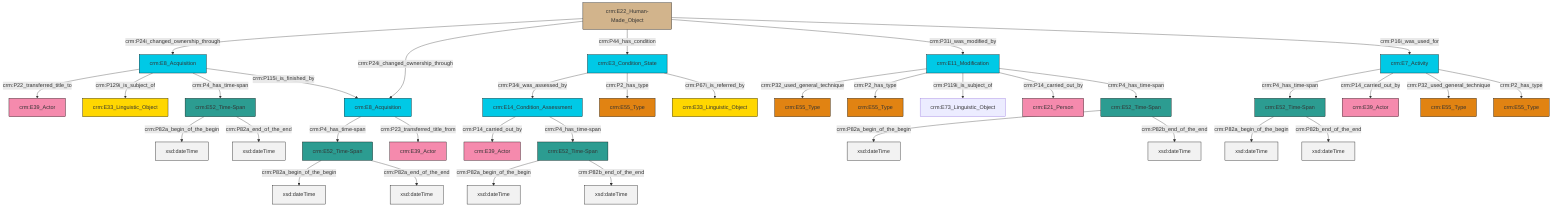 graph TD
classDef Literal fill:#f2f2f2,stroke:#000000;
classDef CRM_Entity fill:#FFFFFF,stroke:#000000;
classDef Temporal_Entity fill:#00C9E6, stroke:#000000;
classDef Type fill:#E18312, stroke:#000000;
classDef Time-Span fill:#2C9C91, stroke:#000000;
classDef Appellation fill:#FFEB7F, stroke:#000000;
classDef Place fill:#008836, stroke:#000000;
classDef Persistent_Item fill:#B266B2, stroke:#000000;
classDef Conceptual_Object fill:#FFD700, stroke:#000000;
classDef Physical_Thing fill:#D2B48C, stroke:#000000;
classDef Actor fill:#f58aad, stroke:#000000;
classDef PC_Classes fill:#4ce600, stroke:#000000;
classDef Multi fill:#cccccc,stroke:#000000;

0["crm:E52_Time-Span"]:::Time-Span -->|crm:P82a_begin_of_the_begin| 1[xsd:dateTime]:::Literal
8["crm:E8_Acquisition"]:::Temporal_Entity -->|crm:P22_transferred_title_to| 4["crm:E39_Actor"]:::Actor
6["crm:E3_Condition_State"]:::Temporal_Entity -->|crm:P34i_was_assessed_by| 13["crm:E14_Condition_Assessment"]:::Temporal_Entity
14["crm:E7_Activity"]:::Temporal_Entity -->|crm:P4_has_time-span| 15["crm:E52_Time-Span"]:::Time-Span
16["crm:E22_Human-Made_Object"]:::Physical_Thing -->|crm:P24i_changed_ownership_through| 8["crm:E8_Acquisition"]:::Temporal_Entity
14["crm:E7_Activity"]:::Temporal_Entity -->|crm:P14_carried_out_by| 17["crm:E39_Actor"]:::Actor
16["crm:E22_Human-Made_Object"]:::Physical_Thing -->|crm:P24i_changed_ownership_through| 18["crm:E8_Acquisition"]:::Temporal_Entity
8["crm:E8_Acquisition"]:::Temporal_Entity -->|crm:P129i_is_subject_of| 20["crm:E33_Linguistic_Object"]:::Conceptual_Object
21["crm:E11_Modification"]:::Temporal_Entity -->|crm:P32_used_general_technique| 22["crm:E55_Type"]:::Type
18["crm:E8_Acquisition"]:::Temporal_Entity -->|crm:P4_has_time-span| 23["crm:E52_Time-Span"]:::Time-Span
13["crm:E14_Condition_Assessment"]:::Temporal_Entity -->|crm:P14_carried_out_by| 2["crm:E39_Actor"]:::Actor
24["crm:E52_Time-Span"]:::Time-Span -->|crm:P82a_begin_of_the_begin| 27[xsd:dateTime]:::Literal
0["crm:E52_Time-Span"]:::Time-Span -->|crm:P82b_end_of_the_end| 30[xsd:dateTime]:::Literal
28["crm:E52_Time-Span"]:::Time-Span -->|crm:P82a_begin_of_the_begin| 31[xsd:dateTime]:::Literal
28["crm:E52_Time-Span"]:::Time-Span -->|crm:P82b_end_of_the_end| 38[xsd:dateTime]:::Literal
13["crm:E14_Condition_Assessment"]:::Temporal_Entity -->|crm:P4_has_time-span| 28["crm:E52_Time-Span"]:::Time-Span
24["crm:E52_Time-Span"]:::Time-Span -->|crm:P82a_end_of_the_end| 40[xsd:dateTime]:::Literal
16["crm:E22_Human-Made_Object"]:::Physical_Thing -->|crm:P44_has_condition| 6["crm:E3_Condition_State"]:::Temporal_Entity
8["crm:E8_Acquisition"]:::Temporal_Entity -->|crm:P4_has_time-span| 24["crm:E52_Time-Span"]:::Time-Span
23["crm:E52_Time-Span"]:::Time-Span -->|crm:P82a_begin_of_the_begin| 46[xsd:dateTime]:::Literal
14["crm:E7_Activity"]:::Temporal_Entity -->|crm:P32_used_general_technique| 9["crm:E55_Type"]:::Type
21["crm:E11_Modification"]:::Temporal_Entity -->|crm:P2_has_type| 32["crm:E55_Type"]:::Type
14["crm:E7_Activity"]:::Temporal_Entity -->|crm:P2_has_type| 11["crm:E55_Type"]:::Type
16["crm:E22_Human-Made_Object"]:::Physical_Thing -->|crm:P31i_was_modified_by| 21["crm:E11_Modification"]:::Temporal_Entity
15["crm:E52_Time-Span"]:::Time-Span -->|crm:P82a_begin_of_the_begin| 51[xsd:dateTime]:::Literal
6["crm:E3_Condition_State"]:::Temporal_Entity -->|crm:P2_has_type| 36["crm:E55_Type"]:::Type
15["crm:E52_Time-Span"]:::Time-Span -->|crm:P82b_end_of_the_end| 52[xsd:dateTime]:::Literal
8["crm:E8_Acquisition"]:::Temporal_Entity -->|crm:P115i_is_finished_by| 18["crm:E8_Acquisition"]:::Temporal_Entity
23["crm:E52_Time-Span"]:::Time-Span -->|crm:P82a_end_of_the_end| 59[xsd:dateTime]:::Literal
6["crm:E3_Condition_State"]:::Temporal_Entity -->|crm:P67i_is_referred_by| 34["crm:E33_Linguistic_Object"]:::Conceptual_Object
18["crm:E8_Acquisition"]:::Temporal_Entity -->|crm:P23_transferred_title_from| 55["crm:E39_Actor"]:::Actor
16["crm:E22_Human-Made_Object"]:::Physical_Thing -->|crm:P16i_was_used_for| 14["crm:E7_Activity"]:::Temporal_Entity
21["crm:E11_Modification"]:::Temporal_Entity -->|crm:P119i_is_subject_of| 42["crm:E73_Linguistic_Object"]:::Default
21["crm:E11_Modification"]:::Temporal_Entity -->|crm:P14_carried_out_by| 44["crm:E21_Person"]:::Actor
21["crm:E11_Modification"]:::Temporal_Entity -->|crm:P4_has_time-span| 0["crm:E52_Time-Span"]:::Time-Span
